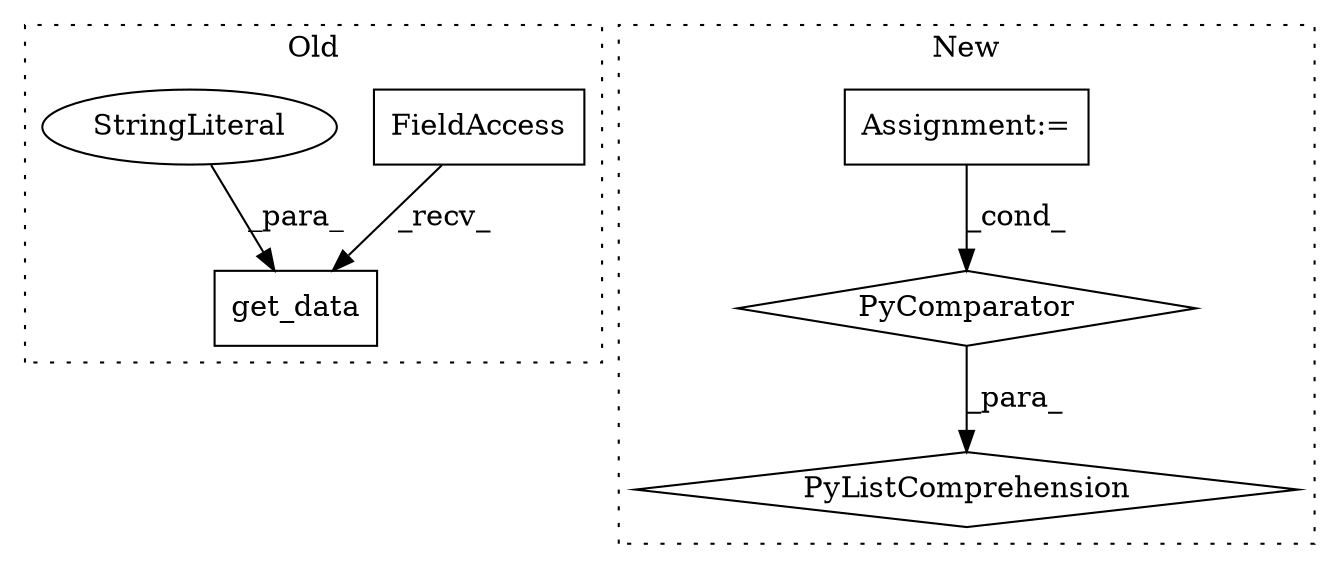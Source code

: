 digraph G {
subgraph cluster0 {
1 [label="get_data" a="32" s="3330,3358" l="9,1" shape="box"];
5 [label="FieldAccess" a="22" s="3308" l="21" shape="box"];
6 [label="StringLiteral" a="45" s="3339" l="19" shape="ellipse"];
label = "Old";
style="dotted";
}
subgraph cluster1 {
2 [label="PyComparator" a="113" s="3086" l="48" shape="diamond"];
3 [label="Assignment:=" a="7" s="2897" l="1" shape="box"];
4 [label="PyListComprehension" a="109" s="3019" l="123" shape="diamond"];
label = "New";
style="dotted";
}
2 -> 4 [label="_para_"];
3 -> 2 [label="_cond_"];
5 -> 1 [label="_recv_"];
6 -> 1 [label="_para_"];
}